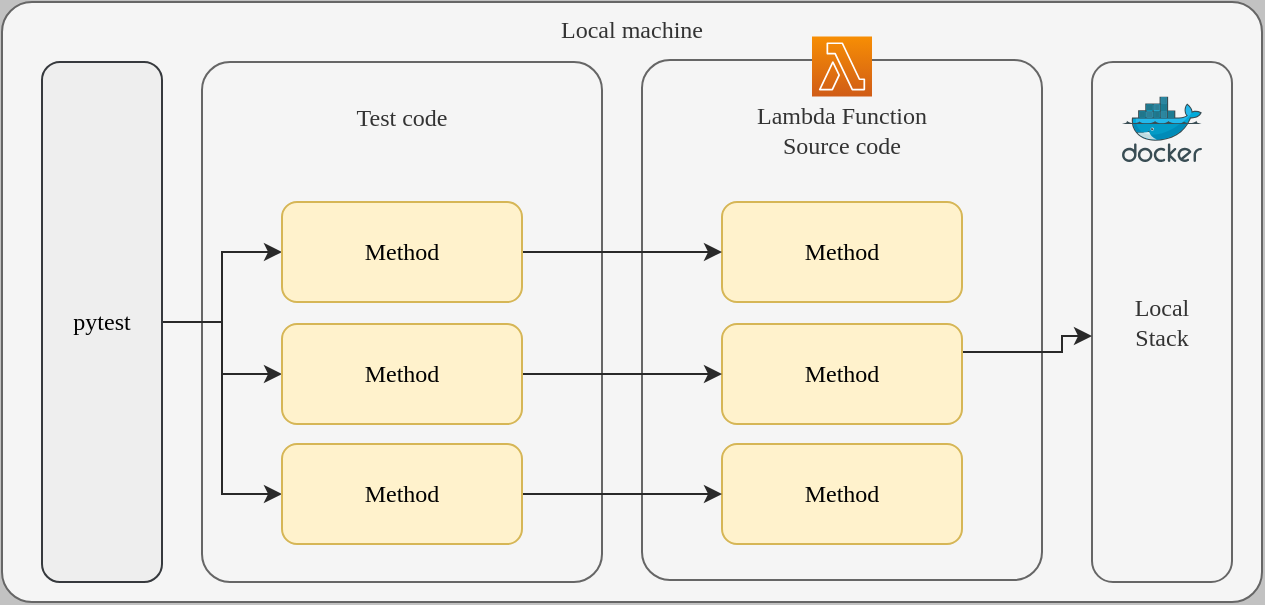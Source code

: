 <mxfile version="14.1.3" type="embed" pages="2">
    <diagram id="HTjoNmyPb1gGCb-4UxhV" name="Page-1">
        <mxGraphModel dx="713" dy="485" grid="1" gridSize="10" guides="1" tooltips="1" connect="1" arrows="1" fold="1" page="1" pageScale="1" pageWidth="1169" pageHeight="827" background="#C2C2C2" math="0" shadow="0">
            <root>
                <mxCell id="0"/>
                <mxCell id="1" parent="0"/>
                <mxCell id="NZ1OgEONI2Y-PTa9NGDL-17" value="Local machine" style="rounded=1;whiteSpace=wrap;html=1;verticalAlign=top;fillColor=#f5f5f5;strokeColor=#666666;fontColor=#333333;fontFamily=Verdana;arcSize=5;" vertex="1" parent="1">
                    <mxGeometry x="260" y="170" width="630" height="300" as="geometry"/>
                </mxCell>
                <mxCell id="11" value="&lt;br&gt;Test code" style="rounded=1;whiteSpace=wrap;html=1;verticalAlign=top;fillColor=#f5f5f5;strokeColor=#666666;fontColor=#333333;fontFamily=Verdana;arcSize=7;" vertex="1" parent="1">
                    <mxGeometry x="360" y="200" width="200" height="260" as="geometry"/>
                </mxCell>
                <mxCell id="2" value="&lt;br&gt;Lambda Function&lt;br&gt;Source code" style="rounded=1;whiteSpace=wrap;html=1;verticalAlign=top;fillColor=#f5f5f5;strokeColor=#666666;fontFamily=Verdana;fontColor=#333333;arcSize=7;" parent="1" vertex="1">
                    <mxGeometry x="580" y="199" width="200" height="260" as="geometry"/>
                </mxCell>
                <mxCell id="BZpjMyesBYrUbUfwso8j-23" value="" style="edgeStyle=orthogonalEdgeStyle;rounded=0;orthogonalLoop=1;jettySize=auto;html=1;strokeColor=#292929;fontFamily=Verdana;fontColor=#000000;entryX=0;entryY=0.5;entryDx=0;entryDy=0;" edge="1" parent="1" source="3" target="14">
                    <mxGeometry relative="1" as="geometry"/>
                </mxCell>
                <mxCell id="BZpjMyesBYrUbUfwso8j-24" style="edgeStyle=orthogonalEdgeStyle;rounded=0;orthogonalLoop=1;jettySize=auto;html=1;strokeColor=#292929;fontFamily=Verdana;fontColor=#000000;" edge="1" parent="1" source="3" target="12">
                    <mxGeometry relative="1" as="geometry"/>
                </mxCell>
                <mxCell id="BZpjMyesBYrUbUfwso8j-25" style="edgeStyle=orthogonalEdgeStyle;rounded=0;orthogonalLoop=1;jettySize=auto;html=1;strokeColor=#292929;fontFamily=Verdana;fontColor=#000000;" edge="1" parent="1" source="3" target="15">
                    <mxGeometry relative="1" as="geometry"/>
                </mxCell>
                <mxCell id="3" value="pytest" style="rounded=1;whiteSpace=wrap;html=1;fillColor=#eeeeee;strokeColor=#36393d;fontFamily=Verdana;fontColor=#000000;" parent="1" vertex="1">
                    <mxGeometry x="280" y="200" width="60" height="260" as="geometry"/>
                </mxCell>
                <mxCell id="6" value="Local&lt;br&gt;Stack" style="rounded=1;whiteSpace=wrap;html=1;fillColor=#f5f5f5;strokeColor=#666666;fontColor=#333333;fontFamily=Verdana;" parent="1" vertex="1">
                    <mxGeometry x="805" y="200" width="70" height="260" as="geometry"/>
                </mxCell>
                <mxCell id="8" value="Method" style="rounded=1;whiteSpace=wrap;html=1;fillColor=#fff2cc;strokeColor=#d6b656;fontFamily=Verdana;fontColor=#000000;" vertex="1" parent="1">
                    <mxGeometry x="620" y="270" width="120" height="50" as="geometry"/>
                </mxCell>
                <mxCell id="AoWpiJ7CCq09zpx2Rs6b-25" value="" style="edgeStyle=orthogonalEdgeStyle;rounded=0;orthogonalLoop=1;jettySize=auto;html=1;strokeColor=#292929;fontFamily=Verdana;fontColor=#000000;" edge="1" parent="1" source="9" target="6">
                    <mxGeometry relative="1" as="geometry">
                        <Array as="points">
                            <mxPoint x="790" y="345"/>
                            <mxPoint x="790" y="337"/>
                        </Array>
                    </mxGeometry>
                </mxCell>
                <mxCell id="9" value="Method" style="rounded=1;whiteSpace=wrap;html=1;fillColor=#fff2cc;strokeColor=#d6b656;fontFamily=Verdana;fontColor=#000000;" vertex="1" parent="1">
                    <mxGeometry x="620" y="331" width="120" height="50" as="geometry"/>
                </mxCell>
                <mxCell id="10" value="Method" style="rounded=1;whiteSpace=wrap;html=1;fillColor=#fff2cc;strokeColor=#d6b656;fontFamily=Verdana;fontColor=#000000;" vertex="1" parent="1">
                    <mxGeometry x="620" y="391" width="120" height="50" as="geometry"/>
                </mxCell>
                <mxCell id="13" value="" style="edgeStyle=orthogonalEdgeStyle;rounded=0;orthogonalLoop=1;jettySize=auto;html=1;fontColor=#333333;strokeColor=#292929;fontFamily=Verdana;" edge="1" parent="1" source="12" target="8">
                    <mxGeometry relative="1" as="geometry"/>
                </mxCell>
                <mxCell id="12" value="Method" style="rounded=1;whiteSpace=wrap;html=1;fillColor=#fff2cc;strokeColor=#d6b656;fontFamily=Verdana;fontColor=#000000;" vertex="1" parent="1">
                    <mxGeometry x="400" y="270" width="120" height="50" as="geometry"/>
                </mxCell>
                <mxCell id="16" value="" style="edgeStyle=orthogonalEdgeStyle;rounded=0;orthogonalLoop=1;jettySize=auto;html=1;strokeColor=#292929;fontColor=#333333;fontFamily=Verdana;" edge="1" parent="1" source="14" target="9">
                    <mxGeometry relative="1" as="geometry"/>
                </mxCell>
                <mxCell id="14" value="Method" style="rounded=1;whiteSpace=wrap;html=1;fillColor=#fff2cc;strokeColor=#d6b656;fontFamily=Verdana;fontColor=#000000;" vertex="1" parent="1">
                    <mxGeometry x="400" y="331" width="120" height="50" as="geometry"/>
                </mxCell>
                <mxCell id="17" value="" style="edgeStyle=orthogonalEdgeStyle;rounded=0;orthogonalLoop=1;jettySize=auto;html=1;strokeColor=#292929;fontColor=#333333;fontFamily=Verdana;" edge="1" parent="1" source="15" target="10">
                    <mxGeometry relative="1" as="geometry"/>
                </mxCell>
                <mxCell id="15" value="Method" style="rounded=1;whiteSpace=wrap;html=1;fillColor=#fff2cc;strokeColor=#d6b656;fontFamily=Verdana;fontColor=#000000;" vertex="1" parent="1">
                    <mxGeometry x="400" y="391" width="120" height="50" as="geometry"/>
                </mxCell>
                <mxCell id="bzwfq9jtBS_W9UEEWjPD-17" value="" style="outlineConnect=0;fontColor=#232F3E;gradientColor=#F78E04;gradientDirection=north;fillColor=#D05C17;strokeColor=#ffffff;dashed=0;verticalLabelPosition=bottom;verticalAlign=top;align=center;html=1;fontSize=12;fontStyle=0;aspect=fixed;shape=mxgraph.aws4.resourceIcon;resIcon=mxgraph.aws4.lambda;rounded=1;" vertex="1" parent="1">
                    <mxGeometry x="665" y="187.2" width="30" height="30" as="geometry"/>
                </mxCell>
                <mxCell id="EDn4hjlyTusMSjXoFvm8-17" value="" style="aspect=fixed;html=1;points=[];align=center;image;fontSize=12;image=img/lib/mscae/Docker.svg;rounded=1;strokeColor=#666666;fillColor=#f5f5f5;" vertex="1" parent="1">
                    <mxGeometry x="820" y="217.2" width="40" height="32.8" as="geometry"/>
                </mxCell>
            </root>
        </mxGraphModel>
    </diagram>
    <diagram name="Page-2" id="XEyZ3OkfdcHgaUUttLNB">
        <mxGraphModel dx="713" dy="485" grid="1" gridSize="10" guides="1" tooltips="1" connect="1" arrows="1" fold="1" page="1" pageScale="1" pageWidth="1169" pageHeight="827" background="#C2C2C2" math="0" shadow="0">
            <root>
                <mxCell id="EiF2NoxH0gur9wzA8SqV-0"/>
                <mxCell id="EiF2NoxH0gur9wzA8SqV-1" parent="EiF2NoxH0gur9wzA8SqV-0"/>
                <mxCell id="0LwZcmZxXYugmqZ-of7b-0" value="Local machine" style="rounded=1;whiteSpace=wrap;html=1;verticalAlign=top;fillColor=#eeeeee;strokeColor=#36393d;fontFamily=Verdana;fontColor=#000000;arcSize=7;" vertex="1" parent="EiF2NoxH0gur9wzA8SqV-1">
                    <mxGeometry x="340" y="140" width="440" height="390" as="geometry"/>
                </mxCell>
                <mxCell id="s-YPzXd-6wkjmMqRman5-0" value="" style="rounded=1;whiteSpace=wrap;html=1;verticalAlign=top;fillColor=#eeeeee;strokeColor=#36393d;fontFamily=Verdana;fontColor=#000000;arcSize=7;" vertex="1" parent="EiF2NoxH0gur9wzA8SqV-1">
                    <mxGeometry x="450" y="170" width="220" height="350" as="geometry"/>
                </mxCell>
                <mxCell id="EiF2NoxH0gur9wzA8SqV-3" value="&lt;br&gt;Lambda Function&lt;br&gt;Source code" style="rounded=1;whiteSpace=wrap;html=1;verticalAlign=top;fillColor=#eeeeee;strokeColor=#36393d;fontFamily=Verdana;fontColor=#000000;arcSize=9;" vertex="1" parent="EiF2NoxH0gur9wzA8SqV-1">
                    <mxGeometry x="460" y="220" width="200" height="250" as="geometry"/>
                </mxCell>
                <mxCell id="EiF2NoxH0gur9wzA8SqV-5" value="Local&lt;br&gt;Stack" style="rounded=1;whiteSpace=wrap;html=1;fillColor=#f5f5f5;strokeColor=#666666;fontColor=#333333;fontFamily=Verdana;" vertex="1" parent="EiF2NoxH0gur9wzA8SqV-1">
                    <mxGeometry x="690" y="220" width="70" height="250" as="geometry"/>
                </mxCell>
                <mxCell id="EiF2NoxH0gur9wzA8SqV-6" value="Method" style="rounded=1;whiteSpace=wrap;html=1;fillColor=#fff2cc;strokeColor=#d6b656;fontFamily=Verdana;fontColor=#000000;" vertex="1" parent="EiF2NoxH0gur9wzA8SqV-1">
                    <mxGeometry x="500" y="280" width="120" height="50" as="geometry"/>
                </mxCell>
                <mxCell id="VjyOB3B7BCDt_E5VCi0U-0" style="edgeStyle=orthogonalEdgeStyle;rounded=0;orthogonalLoop=1;jettySize=auto;html=1;strokeColor=#292929;fontFamily=Verdana;fontColor=#000000;entryX=0;entryY=0.5;entryDx=0;entryDy=0;" edge="1" parent="EiF2NoxH0gur9wzA8SqV-1" source="EiF2NoxH0gur9wzA8SqV-7" target="EiF2NoxH0gur9wzA8SqV-5">
                    <mxGeometry relative="1" as="geometry">
                        <Array as="points">
                            <mxPoint x="640" y="366"/>
                            <mxPoint x="640" y="345"/>
                        </Array>
                    </mxGeometry>
                </mxCell>
                <mxCell id="EiF2NoxH0gur9wzA8SqV-7" value="Method" style="rounded=1;whiteSpace=wrap;html=1;fillColor=#fff2cc;strokeColor=#d6b656;fontFamily=Verdana;fontColor=#000000;" vertex="1" parent="EiF2NoxH0gur9wzA8SqV-1">
                    <mxGeometry x="500" y="341" width="120" height="50" as="geometry"/>
                </mxCell>
                <mxCell id="EiF2NoxH0gur9wzA8SqV-8" value="Method" style="rounded=1;whiteSpace=wrap;html=1;fillColor=#fff2cc;strokeColor=#d6b656;fontFamily=Verdana;fontColor=#000000;" vertex="1" parent="EiF2NoxH0gur9wzA8SqV-1">
                    <mxGeometry x="500" y="401" width="120" height="50" as="geometry"/>
                </mxCell>
                <mxCell id="EiF2NoxH0gur9wzA8SqV-16" value="" style="edgeStyle=orthogonalEdgeStyle;rounded=0;orthogonalLoop=1;jettySize=auto;html=1;strokeColor=#292929;fontFamily=Verdana;fontColor=#333333;entryX=0;entryY=0.5;entryDx=0;entryDy=0;" edge="1" parent="EiF2NoxH0gur9wzA8SqV-1" source="EiF2NoxH0gur9wzA8SqV-17" target="s-YPzXd-6wkjmMqRman5-0">
                    <mxGeometry relative="1" as="geometry">
                        <mxPoint x="430" y="380" as="targetPoint"/>
                    </mxGeometry>
                </mxCell>
                <mxCell id="EiF2NoxH0gur9wzA8SqV-17" value="SAM" style="rounded=1;whiteSpace=wrap;html=1;fillColor=#eeeeee;strokeColor=#36393d;fontFamily=Verdana;fontColor=#000000;" vertex="1" parent="EiF2NoxH0gur9wzA8SqV-1">
                    <mxGeometry x="360" y="220" width="60" height="250" as="geometry"/>
                </mxCell>
                <mxCell id="MKTsfz1BccJ8yXgwgAwB-0" value="" style="aspect=fixed;html=1;points=[];align=center;image;fontSize=12;image=img/lib/mscae/Docker.svg;rounded=1;strokeColor=#666666;fillColor=#f5f5f5;" vertex="1" parent="EiF2NoxH0gur9wzA8SqV-1">
                    <mxGeometry x="706.7" y="230" width="36.59" height="30" as="geometry"/>
                </mxCell>
                <mxCell id="MKTsfz1BccJ8yXgwgAwB-1" value="" style="outlineConnect=0;fontColor=#232F3E;gradientColor=#F78E04;gradientDirection=north;fillColor=#D05C17;strokeColor=#ffffff;dashed=0;verticalLabelPosition=bottom;verticalAlign=top;align=center;html=1;fontSize=12;fontStyle=0;aspect=fixed;shape=mxgraph.aws4.resourceIcon;resIcon=mxgraph.aws4.lambda;rounded=1;" vertex="1" parent="EiF2NoxH0gur9wzA8SqV-1">
                    <mxGeometry x="472" y="240" width="28" height="28" as="geometry"/>
                </mxCell>
                <mxCell id="s-YPzXd-6wkjmMqRman5-1" value="" style="aspect=fixed;html=1;points=[];align=center;image;fontSize=12;image=img/lib/mscae/Docker.svg;rounded=1;strokeColor=#666666;fillColor=#f5f5f5;" vertex="1" parent="EiF2NoxH0gur9wzA8SqV-1">
                    <mxGeometry x="541.7" y="180" width="36.59" height="30" as="geometry"/>
                </mxCell>
                <mxCell id="iCM_ZGSs__EY-llxWc0U-0" value="Lambda Layer" style="rounded=1;whiteSpace=wrap;html=1;verticalAlign=middle;fillColor=#eeeeee;strokeColor=#36393d;fontFamily=Verdana;fontColor=#000000;arcSize=9;" vertex="1" parent="EiF2NoxH0gur9wzA8SqV-1">
                    <mxGeometry x="460" y="480" width="200" height="30" as="geometry"/>
                </mxCell>
            </root>
        </mxGraphModel>
    </diagram>
</mxfile>